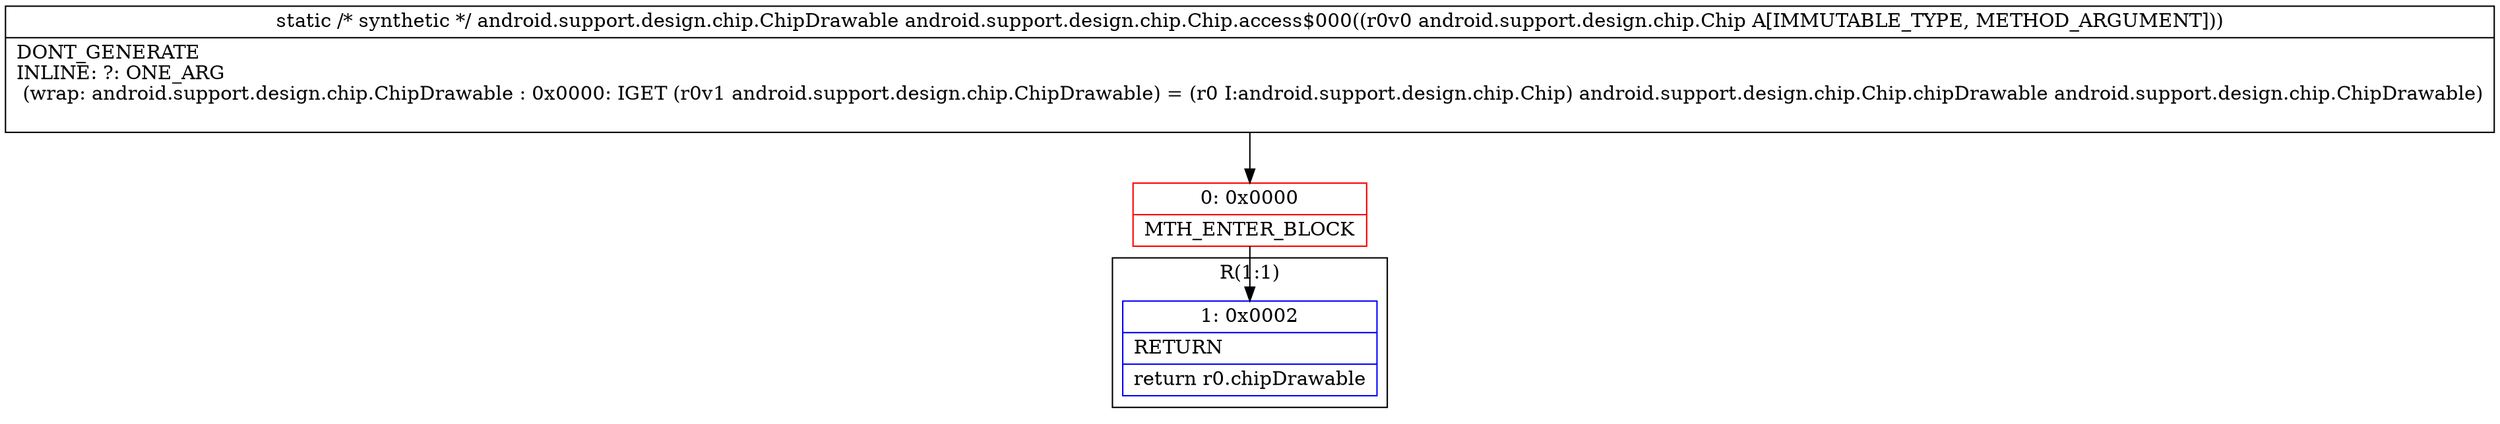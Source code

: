 digraph "CFG forandroid.support.design.chip.Chip.access$000(Landroid\/support\/design\/chip\/Chip;)Landroid\/support\/design\/chip\/ChipDrawable;" {
subgraph cluster_Region_1992964906 {
label = "R(1:1)";
node [shape=record,color=blue];
Node_1 [shape=record,label="{1\:\ 0x0002|RETURN\l|return r0.chipDrawable\l}"];
}
Node_0 [shape=record,color=red,label="{0\:\ 0x0000|MTH_ENTER_BLOCK\l}"];
MethodNode[shape=record,label="{static \/* synthetic *\/ android.support.design.chip.ChipDrawable android.support.design.chip.Chip.access$000((r0v0 android.support.design.chip.Chip A[IMMUTABLE_TYPE, METHOD_ARGUMENT]))  | DONT_GENERATE\lINLINE: ?: ONE_ARG  \l  (wrap: android.support.design.chip.ChipDrawable : 0x0000: IGET  (r0v1 android.support.design.chip.ChipDrawable) = (r0 I:android.support.design.chip.Chip) android.support.design.chip.Chip.chipDrawable android.support.design.chip.ChipDrawable)\l\l}"];
MethodNode -> Node_0;
Node_0 -> Node_1;
}

